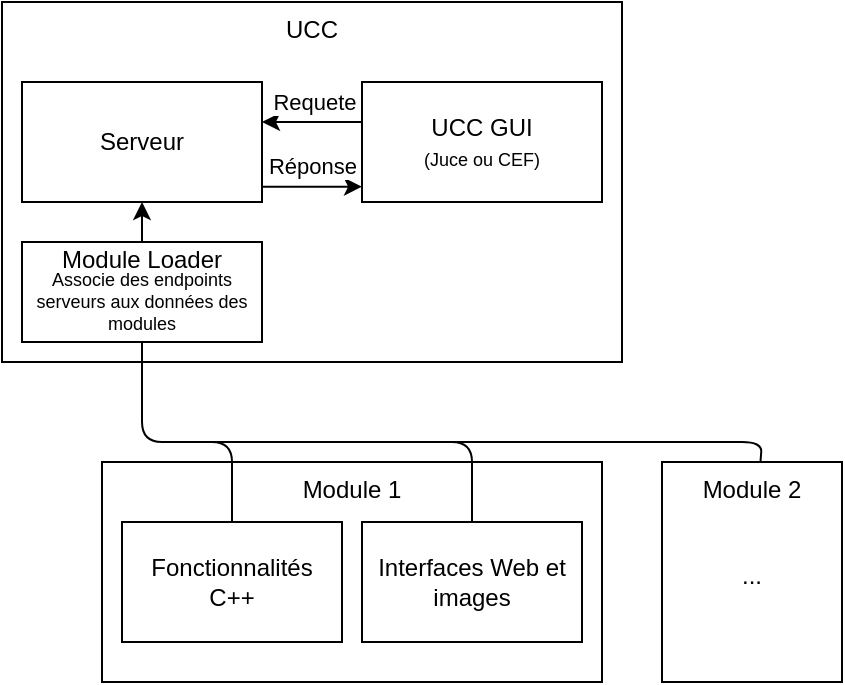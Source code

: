 <mxfile>
    <diagram id="P_Bf8AerIVrMlVetpLA7" name="Page-1">
        <mxGraphModel dx="947" dy="779" grid="1" gridSize="10" guides="1" tooltips="1" connect="1" arrows="1" fold="1" page="1" pageScale="1" pageWidth="850" pageHeight="1100" math="0" shadow="0">
            <root>
                <mxCell id="0"/>
                <mxCell id="1" parent="0"/>
                <mxCell id="29" value="UCC" style="whiteSpace=wrap;html=1;verticalAlign=top;" parent="1" vertex="1">
                    <mxGeometry x="140" y="100" width="310" height="180" as="geometry"/>
                </mxCell>
                <mxCell id="9" value="Module 1" style="whiteSpace=wrap;html=1;verticalAlign=top;" parent="1" vertex="1">
                    <mxGeometry x="190" y="330" width="250" height="110" as="geometry"/>
                </mxCell>
                <mxCell id="45" style="edgeStyle=none;html=1;" parent="1" edge="1">
                    <mxGeometry relative="1" as="geometry">
                        <mxPoint x="320" y="160" as="sourcePoint"/>
                        <mxPoint x="270" y="160" as="targetPoint"/>
                    </mxGeometry>
                </mxCell>
                <mxCell id="46" value="Requete" style="edgeLabel;html=1;align=center;verticalAlign=middle;resizable=0;points=[];" parent="45" vertex="1" connectable="0">
                    <mxGeometry x="-0.371" y="-2" relative="1" as="geometry">
                        <mxPoint x="-9" y="-8" as="offset"/>
                    </mxGeometry>
                </mxCell>
                <mxCell id="2" value="UCC GUI&lt;br&gt;&lt;font style=&quot;font-size: 9px;&quot;&gt;(Juce ou CEF)&lt;/font&gt;" style="whiteSpace=wrap;html=1;" parent="1" vertex="1">
                    <mxGeometry x="320" y="140" width="120" height="60" as="geometry"/>
                </mxCell>
                <mxCell id="3" value="Serveur" style="whiteSpace=wrap;html=1;" parent="1" vertex="1">
                    <mxGeometry x="150" y="140" width="120" height="60" as="geometry"/>
                </mxCell>
                <mxCell id="44" style="edgeStyle=none;html=1;entryX=0.5;entryY=1;entryDx=0;entryDy=0;" parent="1" source="10" target="3" edge="1">
                    <mxGeometry relative="1" as="geometry">
                        <Array as="points">
                            <mxPoint x="255" y="320"/>
                            <mxPoint x="210" y="320"/>
                        </Array>
                    </mxGeometry>
                </mxCell>
                <mxCell id="10" value="Fonctionnalités &lt;br&gt;C++" style="whiteSpace=wrap;html=1;" parent="1" vertex="1">
                    <mxGeometry x="200" y="360" width="110" height="60" as="geometry"/>
                </mxCell>
                <mxCell id="11" value="Interfaces Web et images" style="whiteSpace=wrap;html=1;" parent="1" vertex="1">
                    <mxGeometry x="320" y="360" width="110" height="60" as="geometry"/>
                </mxCell>
                <mxCell id="21" value="Module 2&lt;br&gt;&lt;br&gt;&lt;br&gt;..." style="whiteSpace=wrap;html=1;verticalAlign=top;" parent="1" vertex="1">
                    <mxGeometry x="470" y="330" width="90" height="110" as="geometry"/>
                </mxCell>
                <mxCell id="37" value="&lt;p style=&quot;line-height: 80%;&quot;&gt;Module Loader&lt;br&gt;&lt;font style=&quot;font-size: 9px;&quot;&gt;Associe des endpoints serveurs aux données des modules&lt;/font&gt;&lt;/p&gt;" style="whiteSpace=wrap;html=1;" parent="1" vertex="1">
                    <mxGeometry x="150" y="220" width="120" height="50" as="geometry"/>
                </mxCell>
                <mxCell id="47" style="edgeStyle=none;html=1;exitX=1;exitY=0.75;exitDx=0;exitDy=0;entryX=0;entryY=0.75;entryDx=0;entryDy=0;" parent="1" edge="1">
                    <mxGeometry relative="1" as="geometry">
                        <mxPoint x="270" y="192.33" as="sourcePoint"/>
                        <mxPoint x="320" y="192.33" as="targetPoint"/>
                    </mxGeometry>
                </mxCell>
                <mxCell id="48" value="Réponse" style="edgeLabel;html=1;align=center;verticalAlign=middle;resizable=0;points=[];" parent="47" vertex="1" connectable="0">
                    <mxGeometry x="-0.371" y="-2" relative="1" as="geometry">
                        <mxPoint x="9" y="-13" as="offset"/>
                    </mxGeometry>
                </mxCell>
                <mxCell id="50" style="edgeStyle=none;html=1;endArrow=none;endFill=0;exitX=0.5;exitY=0;exitDx=0;exitDy=0;" parent="1" source="11" edge="1">
                    <mxGeometry relative="1" as="geometry">
                        <mxPoint x="265" y="370.0" as="sourcePoint"/>
                        <mxPoint x="230" y="320" as="targetPoint"/>
                        <Array as="points">
                            <mxPoint x="375" y="320"/>
                            <mxPoint x="250" y="320"/>
                        </Array>
                    </mxGeometry>
                </mxCell>
                <mxCell id="51" style="edgeStyle=none;html=1;endArrow=none;endFill=0;" parent="1" source="21" edge="1">
                    <mxGeometry relative="1" as="geometry">
                        <mxPoint x="375" y="360.0" as="sourcePoint"/>
                        <mxPoint x="230" y="320.0" as="targetPoint"/>
                        <Array as="points">
                            <mxPoint x="520" y="320"/>
                            <mxPoint x="250" y="320"/>
                        </Array>
                    </mxGeometry>
                </mxCell>
            </root>
        </mxGraphModel>
    </diagram>
</mxfile>